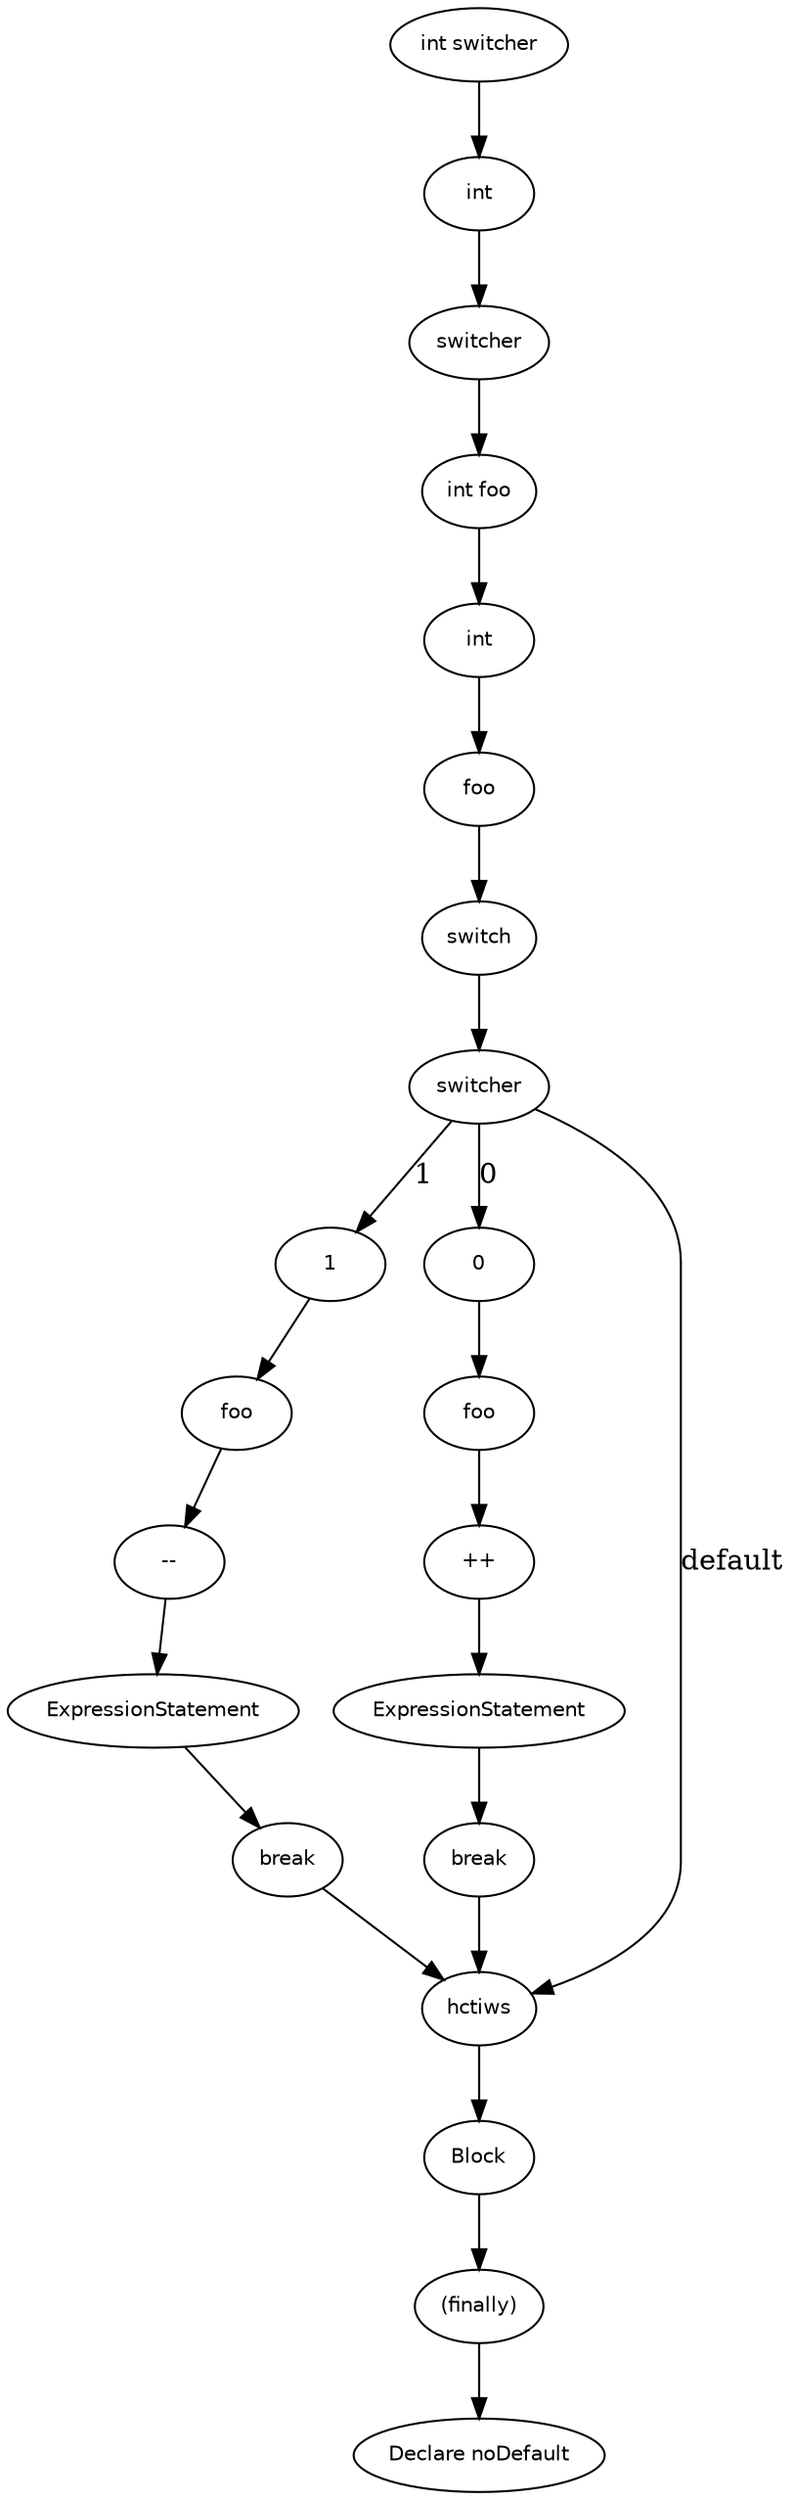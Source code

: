 digraph noDefault {
  19 [
    label = ExpressionStatement,
    fontname = Helvetica,
    fontsize = 10
  ];
  18 [
    label = 1,
    fontname = Helvetica,
    fontsize = 10
  ];
  16 [
    label = break,
    fontname = Helvetica,
    fontsize = 10
  ];
  15 [
    label = foo,
    fontname = Helvetica,
    fontsize = 10
  ];
  14 [
    label = "++",
    fontname = Helvetica,
    fontsize = 10
  ];
  13 [
    label = ExpressionStatement,
    fontname = Helvetica,
    fontsize = 10
  ];
  12 [
    label = 0,
    fontname = Helvetica,
    fontsize = 10
  ];
  10 [
    label = switcher,
    fontname = Helvetica,
    fontsize = 10
  ];
  9 [
    label = switch,
    fontname = Helvetica,
    fontsize = 10
  ];
  8 [
    label = hctiws,
    fontname = Helvetica,
    fontsize = 10
  ];
  7 [
    label = foo,
    fontname = Helvetica,
    fontsize = 10
  ];
  6 [
    label = int,
    fontname = Helvetica,
    fontsize = 10
  ];
  5 [
    label = "int foo",
    fontname = Helvetica,
    fontsize = 10
  ];
  4 [
    label = switcher,
    fontname = Helvetica,
    fontsize = 10
  ];
  3 [
    label = int,
    fontname = Helvetica,
    fontsize = 10
  ];
  2 [
    label = "int switcher",
    fontname = Helvetica,
    fontsize = 10
  ];
  23 [
    label = Block,
    fontname = Helvetica,
    fontsize = 10
  ];
  1 [
    label = "(finally)",
    fontname = Helvetica,
    fontsize = 10
  ];
  22 [
    label = break,
    fontname = Helvetica,
    fontsize = 10
  ];
  0 [
    label = "Declare noDefault",
    fontname = Helvetica,
    fontsize = 10
  ];
  21 [
    label = foo,
    fontname = Helvetica,
    fontsize = 10
  ];
  20 [
    label = "--",
    fontname = Helvetica,
    fontsize = 10
  ];
  9 -> 10 [
    label = ""
  ];
  7 -> 9 [
    label = ""
  ];
  6 -> 7 [
    label = ""
  ];
  13 -> 16 [
    label = ""
  ];
  14 -> 13 [
    label = ""
  ];
  16 -> 8 [
    label = ""
  ];
  10 -> 18 [
    label = 1
  ];
  1 -> 0 [
    label = ""
  ];
  10 -> 12 [
    label = 0
  ];
  3 -> 4 [
    label = ""
  ];
  2 -> 3 [
    label = ""
  ];
  19 -> 22 [
    label = ""
  ];
  20 -> 19 [
    label = ""
  ];
  21 -> 20 [
    label = ""
  ];
  5 -> 6 [
    label = ""
  ];
  18 -> 21 [
    label = ""
  ];
  15 -> 14 [
    label = ""
  ];
  23 -> 1 [
    label = ""
  ];
  12 -> 15 [
    label = ""
  ];
  4 -> 5 [
    label = ""
  ];
  8 -> 23 [
    label = ""
  ];
  10 -> 8 [
    label = default
  ];
  22 -> 8 [
    label = ""
  ];
}
